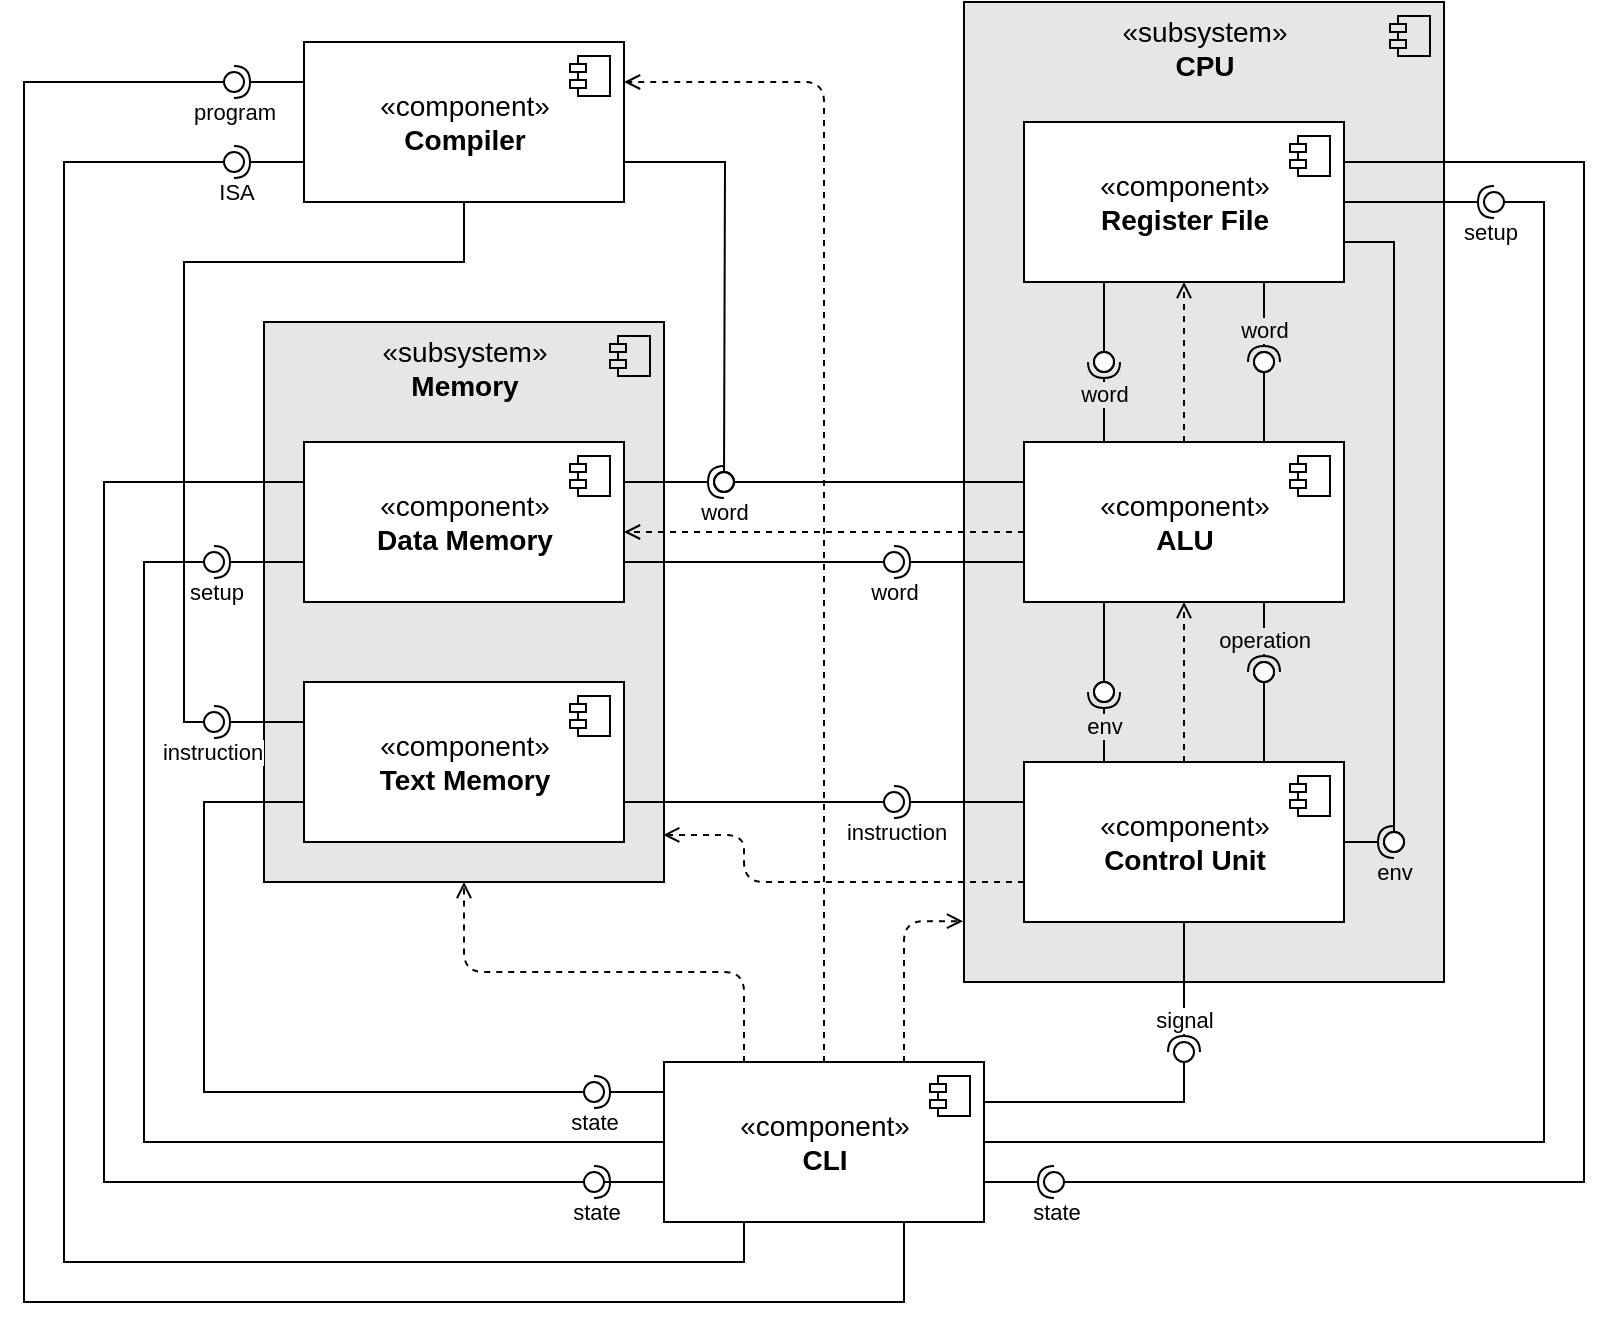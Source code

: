 <mxfile version="24.4.0" type="device">
  <diagram name="Página-1" id="GR3zeygupvoxrYtm1hRJ">
    <mxGraphModel dx="1765" dy="622" grid="1" gridSize="10" guides="1" tooltips="1" connect="1" arrows="1" fold="1" page="0" pageScale="1" pageWidth="827" pageHeight="1169" math="0" shadow="0">
      <root>
        <mxCell id="0" />
        <mxCell id="1" parent="0" />
        <mxCell id="Gp71nWd18dND1Q83QWXw-1" value="«subsystem»&lt;br style=&quot;font-size: 14px;&quot;&gt;&lt;b style=&quot;font-size: 14px;&quot;&gt;Memory&lt;/b&gt;" style="html=1;dropTarget=0;labelPosition=center;verticalLabelPosition=middle;align=center;verticalAlign=top;fontSize=14;fillColor=#E6E6E6;" parent="1" vertex="1">
          <mxGeometry x="-420" y="540" width="200" height="280" as="geometry" />
        </mxCell>
        <mxCell id="Gp71nWd18dND1Q83QWXw-2" value="" style="shape=module;jettyWidth=8;jettyHeight=4;fontSize=14;html=1;fillColor=none;" parent="Gp71nWd18dND1Q83QWXw-1" vertex="1">
          <mxGeometry x="1" width="20" height="20" relative="1" as="geometry">
            <mxPoint x="-27" y="7" as="offset" />
          </mxGeometry>
        </mxCell>
        <mxCell id="pKsOjxFZ4Rrx8PbKON6V-6" value="" style="rounded=0;orthogonalLoop=1;jettySize=auto;html=1;endArrow=oval;endFill=0;sketch=0;sourcePerimeterSpacing=0;targetPerimeterSpacing=0;endSize=10;exitX=0;exitY=0.5;exitDx=0;exitDy=0;edgeStyle=orthogonalEdgeStyle;" parent="1" source="Gp71nWd18dND1Q83QWXw-22" target="pKsOjxFZ4Rrx8PbKON6V-7" edge="1">
          <mxGeometry relative="1" as="geometry">
            <mxPoint x="-340" y="745" as="sourcePoint" />
            <Array as="points">
              <mxPoint x="-480" y="950" />
              <mxPoint x="-480" y="660" />
            </Array>
          </mxGeometry>
        </mxCell>
        <mxCell id="Gp71nWd18dND1Q83QWXw-7" value="«subsystem»&lt;br style=&quot;font-size: 14px;&quot;&gt;&lt;b style=&quot;font-size: 14px;&quot;&gt;CPU&lt;/b&gt;" style="html=1;dropTarget=0;labelPosition=center;verticalLabelPosition=middle;align=center;verticalAlign=top;fontSize=14;fillColor=#E6E6E6;" parent="1" vertex="1">
          <mxGeometry x="-70" y="380" width="240" height="490" as="geometry" />
        </mxCell>
        <mxCell id="Gp71nWd18dND1Q83QWXw-8" value="" style="shape=module;jettyWidth=8;jettyHeight=4;fontSize=14;html=1;fillColor=none;" parent="Gp71nWd18dND1Q83QWXw-7" vertex="1">
          <mxGeometry x="1" width="20" height="20" relative="1" as="geometry">
            <mxPoint x="-27" y="7" as="offset" />
          </mxGeometry>
        </mxCell>
        <mxCell id="eakKJGeporBGRb9YwunK-65" value="" style="endArrow=open;html=1;rounded=0;exitX=0;exitY=0.5;exitDx=0;exitDy=0;dashed=1;edgeStyle=orthogonalEdgeStyle;endFill=0;entryX=1;entryY=0.5;entryDx=0;entryDy=0;" parent="1" edge="1">
          <mxGeometry width="50" height="50" relative="1" as="geometry">
            <mxPoint x="-40" y="645" as="sourcePoint" />
            <mxPoint x="-240" y="645" as="targetPoint" />
            <Array as="points">
              <mxPoint x="-180" y="645" />
              <mxPoint x="-180" y="645" />
            </Array>
          </mxGeometry>
        </mxCell>
        <mxCell id="k6IjrDj9pO7xthxX3fzf-53" value="" style="rounded=0;orthogonalLoop=1;jettySize=auto;html=1;endArrow=halfCircle;endFill=0;endSize=6;strokeWidth=1;sketch=0;fontSize=12;exitX=0;exitY=0.25;exitDx=0;exitDy=0;edgeStyle=orthogonalEdgeStyle;" parent="1" source="Gp71nWd18dND1Q83QWXw-22" target="k6IjrDj9pO7xthxX3fzf-24" edge="1">
          <mxGeometry relative="1" as="geometry">
            <mxPoint x="-285" y="665" as="sourcePoint" />
            <Array as="points">
              <mxPoint x="-220" y="925" />
            </Array>
          </mxGeometry>
        </mxCell>
        <mxCell id="eakKJGeporBGRb9YwunK-41" value="state" style="edgeLabel;html=1;align=center;verticalAlign=top;resizable=0;points=[];spacing=4;" parent="k6IjrDj9pO7xthxX3fzf-53" vertex="1" connectable="0">
          <mxGeometry x="-0.137" y="1" relative="1" as="geometry">
            <mxPoint x="-23" y="-1" as="offset" />
          </mxGeometry>
        </mxCell>
        <mxCell id="k6IjrDj9pO7xthxX3fzf-15" value="" style="rounded=0;orthogonalLoop=1;jettySize=auto;html=1;endArrow=halfCircle;endFill=0;endSize=6;strokeWidth=1;sketch=0;fontSize=12;curved=1;exitX=0.25;exitY=0;exitDx=0;exitDy=0;entryX=0.641;entryY=0.796;entryDx=0;entryDy=0;entryPerimeter=0;" parent="1" source="Gp71nWd18dND1Q83QWXw-9" target="k6IjrDj9pO7xthxX3fzf-16" edge="1">
          <mxGeometry relative="1" as="geometry">
            <mxPoint x="135" y="835" as="sourcePoint" />
          </mxGeometry>
        </mxCell>
        <mxCell id="eakKJGeporBGRb9YwunK-29" value="word" style="edgeLabel;html=1;align=center;verticalAlign=top;resizable=0;points=[];spacing=5;labelBackgroundColor=#E6E6E6;" parent="k6IjrDj9pO7xthxX3fzf-15" vertex="1" connectable="0">
          <mxGeometry x="-0.2" y="-1" relative="1" as="geometry">
            <mxPoint x="-1" y="-24" as="offset" />
          </mxGeometry>
        </mxCell>
        <mxCell id="Gp71nWd18dND1Q83QWXw-3" value="«component»&lt;br style=&quot;font-size: 14px;&quot;&gt;&lt;b style=&quot;font-size: 14px;&quot;&gt;Text Memory&lt;/b&gt;" style="html=1;dropTarget=0;fontSize=14;" parent="1" vertex="1">
          <mxGeometry x="-400" y="720" width="160" height="80" as="geometry" />
        </mxCell>
        <mxCell id="Gp71nWd18dND1Q83QWXw-4" value="" style="shape=module;jettyWidth=8;jettyHeight=4;fontSize=14;html=1;" parent="Gp71nWd18dND1Q83QWXw-3" vertex="1">
          <mxGeometry x="1" width="20" height="20" relative="1" as="geometry">
            <mxPoint x="-27" y="7" as="offset" />
          </mxGeometry>
        </mxCell>
        <mxCell id="Gp71nWd18dND1Q83QWXw-5" value="«component»&lt;br style=&quot;font-size: 14px;&quot;&gt;&lt;b style=&quot;font-size: 14px;&quot;&gt;Data Memory&lt;/b&gt;" style="html=1;dropTarget=0;fontSize=14;" parent="1" vertex="1">
          <mxGeometry x="-400" y="600" width="160" height="80" as="geometry" />
        </mxCell>
        <mxCell id="Gp71nWd18dND1Q83QWXw-6" value="" style="shape=module;jettyWidth=8;jettyHeight=4;fontSize=14;html=1;" parent="Gp71nWd18dND1Q83QWXw-5" vertex="1">
          <mxGeometry x="1" width="20" height="20" relative="1" as="geometry">
            <mxPoint x="-27" y="7" as="offset" />
          </mxGeometry>
        </mxCell>
        <mxCell id="Gp71nWd18dND1Q83QWXw-9" value="«component»&lt;br style=&quot;font-size: 14px;&quot;&gt;&lt;b style=&quot;font-size: 14px;&quot;&gt;ALU&lt;/b&gt;" style="html=1;dropTarget=0;fontSize=14;" parent="1" vertex="1">
          <mxGeometry x="-40" y="600" width="160" height="80" as="geometry" />
        </mxCell>
        <mxCell id="Gp71nWd18dND1Q83QWXw-10" value="" style="shape=module;jettyWidth=8;jettyHeight=4;fontSize=14;html=1;" parent="Gp71nWd18dND1Q83QWXw-9" vertex="1">
          <mxGeometry x="1" width="20" height="20" relative="1" as="geometry">
            <mxPoint x="-27" y="7" as="offset" />
          </mxGeometry>
        </mxCell>
        <mxCell id="Gp71nWd18dND1Q83QWXw-11" value="«component»&lt;br style=&quot;font-size: 14px;&quot;&gt;&lt;b style=&quot;font-size: 14px;&quot;&gt;Control Unit&lt;/b&gt;" style="html=1;dropTarget=0;fontSize=14;" parent="1" vertex="1">
          <mxGeometry x="-40" y="760" width="160" height="80" as="geometry" />
        </mxCell>
        <mxCell id="Gp71nWd18dND1Q83QWXw-12" value="" style="shape=module;jettyWidth=8;jettyHeight=4;fontSize=14;html=1;" parent="Gp71nWd18dND1Q83QWXw-11" vertex="1">
          <mxGeometry x="1" width="20" height="20" relative="1" as="geometry">
            <mxPoint x="-27" y="7" as="offset" />
          </mxGeometry>
        </mxCell>
        <mxCell id="Gp71nWd18dND1Q83QWXw-13" value="«component»&lt;br style=&quot;font-size: 14px;&quot;&gt;&lt;b style=&quot;font-size: 14px;&quot;&gt;Register File&lt;/b&gt;" style="html=1;dropTarget=0;fontSize=14;" parent="1" vertex="1">
          <mxGeometry x="-40" y="440" width="160" height="80" as="geometry" />
        </mxCell>
        <mxCell id="Gp71nWd18dND1Q83QWXw-14" value="" style="shape=module;jettyWidth=8;jettyHeight=4;fontSize=14;html=1;" parent="Gp71nWd18dND1Q83QWXw-13" vertex="1">
          <mxGeometry x="1" width="20" height="20" relative="1" as="geometry">
            <mxPoint x="-27" y="7" as="offset" />
          </mxGeometry>
        </mxCell>
        <mxCell id="Gp71nWd18dND1Q83QWXw-20" value="" style="rounded=0;orthogonalLoop=1;jettySize=auto;html=1;endArrow=oval;endFill=0;sketch=0;sourcePerimeterSpacing=0;targetPerimeterSpacing=0;endSize=10;fontSize=14;entryX=0.765;entryY=0.908;entryDx=0;entryDy=0;entryPerimeter=0;exitX=1;exitY=0.75;exitDx=0;exitDy=0;" parent="1" source="Gp71nWd18dND1Q83QWXw-3" target="k6IjrDj9pO7xthxX3fzf-28" edge="1">
          <mxGeometry relative="1" as="geometry">
            <mxPoint x="-240" y="780" as="sourcePoint" />
            <mxPoint x="-160" y="750" as="targetPoint" />
            <Array as="points" />
          </mxGeometry>
        </mxCell>
        <mxCell id="Gp71nWd18dND1Q83QWXw-27" value="instruction" style="edgeLabel;html=1;align=center;verticalAlign=top;resizable=0;points=[];spacing=4;" parent="Gp71nWd18dND1Q83QWXw-20" vertex="1" connectable="0">
          <mxGeometry x="0.606" relative="1" as="geometry">
            <mxPoint x="27" as="offset" />
          </mxGeometry>
        </mxCell>
        <mxCell id="Gp71nWd18dND1Q83QWXw-21" value="" style="ellipse;whiteSpace=wrap;html=1;align=center;aspect=fixed;fillColor=none;strokeColor=none;resizable=0;perimeter=centerPerimeter;rotatable=0;allowArrows=0;points=[];outlineConnect=1;fontSize=14;" parent="1" vertex="1">
          <mxGeometry x="-155" y="870" width="10" height="10" as="geometry" />
        </mxCell>
        <mxCell id="Gp71nWd18dND1Q83QWXw-22" value="«component»&lt;br style=&quot;font-size: 14px;&quot;&gt;&lt;b style=&quot;font-size: 14px;&quot;&gt;CLI&lt;/b&gt;" style="html=1;dropTarget=0;fontSize=14;" parent="1" vertex="1">
          <mxGeometry x="-220" y="910" width="160" height="80" as="geometry" />
        </mxCell>
        <mxCell id="Gp71nWd18dND1Q83QWXw-23" value="" style="shape=module;jettyWidth=8;jettyHeight=4;fontSize=14;html=1;" parent="Gp71nWd18dND1Q83QWXw-22" vertex="1">
          <mxGeometry x="1" width="20" height="20" relative="1" as="geometry">
            <mxPoint x="-27" y="7" as="offset" />
          </mxGeometry>
        </mxCell>
        <mxCell id="Gp71nWd18dND1Q83QWXw-24" value="«component»&lt;br style=&quot;font-size: 14px;&quot;&gt;&lt;b style=&quot;font-size: 14px;&quot;&gt;Compiler&lt;/b&gt;" style="html=1;dropTarget=0;fontSize=14;" parent="1" vertex="1">
          <mxGeometry x="-400" y="400" width="160" height="80" as="geometry" />
        </mxCell>
        <mxCell id="Gp71nWd18dND1Q83QWXw-25" value="" style="shape=module;jettyWidth=8;jettyHeight=4;fontSize=14;html=1;" parent="Gp71nWd18dND1Q83QWXw-24" vertex="1">
          <mxGeometry x="1" width="20" height="20" relative="1" as="geometry">
            <mxPoint x="-27" y="7" as="offset" />
          </mxGeometry>
        </mxCell>
        <mxCell id="Gp71nWd18dND1Q83QWXw-26" value="" style="rounded=0;orthogonalLoop=1;jettySize=auto;html=1;endArrow=oval;endFill=0;sketch=0;sourcePerimeterSpacing=0;targetPerimeterSpacing=0;endSize=10;exitX=0;exitY=0.75;exitDx=0;exitDy=0;fontSize=14;entryX=0.264;entryY=0.174;entryDx=0;entryDy=0;entryPerimeter=0;edgeStyle=orthogonalEdgeStyle;" parent="1" source="Gp71nWd18dND1Q83QWXw-3" target="k6IjrDj9pO7xthxX3fzf-24" edge="1">
          <mxGeometry relative="1" as="geometry">
            <mxPoint x="-250" y="740" as="sourcePoint" />
            <mxPoint x="-300" y="860" as="targetPoint" />
            <Array as="points">
              <mxPoint x="-450" y="780" />
              <mxPoint x="-450" y="925" />
            </Array>
          </mxGeometry>
        </mxCell>
        <mxCell id="Gp71nWd18dND1Q83QWXw-34" value="" style="ellipse;whiteSpace=wrap;html=1;align=center;aspect=fixed;fillColor=none;strokeColor=none;resizable=0;perimeter=centerPerimeter;rotatable=0;allowArrows=0;points=[];outlineConnect=1;" parent="1" vertex="1">
          <mxGeometry x="-100" y="680" width="10" height="10" as="geometry" />
        </mxCell>
        <mxCell id="Gp71nWd18dND1Q83QWXw-38" value="" style="ellipse;whiteSpace=wrap;html=1;align=center;aspect=fixed;fillColor=none;strokeColor=none;resizable=0;perimeter=centerPerimeter;rotatable=0;allowArrows=0;points=[];outlineConnect=1;" parent="1" vertex="1">
          <mxGeometry x="-310" y="810" width="10" height="10" as="geometry" />
        </mxCell>
        <mxCell id="k6IjrDj9pO7xthxX3fzf-1" value="" style="rounded=0;orthogonalLoop=1;jettySize=auto;html=1;endArrow=oval;endFill=0;sketch=0;sourcePerimeterSpacing=0;targetPerimeterSpacing=0;endSize=10;exitX=0.25;exitY=1;exitDx=0;exitDy=0;fontSize=14;" parent="1" source="Gp71nWd18dND1Q83QWXw-13" target="k6IjrDj9pO7xthxX3fzf-16" edge="1">
          <mxGeometry relative="1" as="geometry">
            <mxPoint x="130" y="860" as="sourcePoint" />
            <mxPoint x="220" y="860" as="targetPoint" />
            <Array as="points" />
          </mxGeometry>
        </mxCell>
        <mxCell id="k6IjrDj9pO7xthxX3fzf-8" value="" style="ellipse;whiteSpace=wrap;html=1;align=center;aspect=fixed;fillColor=none;strokeColor=none;resizable=0;perimeter=centerPerimeter;rotatable=0;allowArrows=0;points=[];outlineConnect=1;" parent="1" vertex="1">
          <mxGeometry x="70" y="780" width="10" height="10" as="geometry" />
        </mxCell>
        <mxCell id="k6IjrDj9pO7xthxX3fzf-10" value="" style="ellipse;whiteSpace=wrap;html=1;align=center;aspect=fixed;fillColor=none;strokeColor=none;resizable=0;perimeter=centerPerimeter;rotatable=0;allowArrows=0;points=[];outlineConnect=1;" parent="1" vertex="1">
          <mxGeometry x="70" y="830" width="10" height="10" as="geometry" />
        </mxCell>
        <mxCell id="k6IjrDj9pO7xthxX3fzf-16" value="" style="ellipse;whiteSpace=wrap;html=1;align=center;aspect=fixed;fillColor=default;strokeColor=default;resizable=0;perimeter=centerPerimeter;rotatable=0;allowArrows=0;points=[];outlineConnect=1;" parent="1" vertex="1">
          <mxGeometry x="-5" y="555" width="10" height="10" as="geometry" />
        </mxCell>
        <mxCell id="k6IjrDj9pO7xthxX3fzf-20" value="" style="ellipse;whiteSpace=wrap;html=1;align=center;aspect=fixed;fillColor=none;strokeColor=none;resizable=0;perimeter=centerPerimeter;rotatable=0;allowArrows=0;points=[];outlineConnect=1;" parent="1" vertex="1">
          <mxGeometry x="-140" y="615" width="10" height="10" as="geometry" />
        </mxCell>
        <mxCell id="k6IjrDj9pO7xthxX3fzf-24" value="" style="ellipse;whiteSpace=wrap;html=1;align=center;aspect=fixed;fillColor=none;strokeColor=none;resizable=0;perimeter=centerPerimeter;rotatable=0;allowArrows=0;points=[];outlineConnect=1;" parent="1" vertex="1">
          <mxGeometry x="-260" y="920" width="10" height="10" as="geometry" />
        </mxCell>
        <mxCell id="k6IjrDj9pO7xthxX3fzf-27" value="" style="rounded=0;orthogonalLoop=1;jettySize=auto;html=1;endArrow=halfCircle;endFill=0;endSize=6;strokeWidth=1;sketch=0;fontSize=12;curved=1;exitX=0;exitY=0.25;exitDx=0;exitDy=0;" parent="1" source="Gp71nWd18dND1Q83QWXw-11" target="k6IjrDj9pO7xthxX3fzf-28" edge="1">
          <mxGeometry relative="1" as="geometry">
            <mxPoint x="-95" y="735" as="sourcePoint" />
          </mxGeometry>
        </mxCell>
        <mxCell id="k6IjrDj9pO7xthxX3fzf-28" value="" style="ellipse;whiteSpace=wrap;html=1;align=center;aspect=fixed;fillColor=none;strokeColor=none;resizable=0;perimeter=centerPerimeter;rotatable=0;allowArrows=0;points=[];outlineConnect=1;" parent="1" vertex="1">
          <mxGeometry x="-110" y="775" width="10" height="10" as="geometry" />
        </mxCell>
        <mxCell id="k6IjrDj9pO7xthxX3fzf-30" value="" style="ellipse;whiteSpace=wrap;html=1;align=center;aspect=fixed;fillColor=none;strokeColor=none;resizable=0;perimeter=centerPerimeter;rotatable=0;allowArrows=0;points=[];outlineConnect=1;" parent="1" vertex="1">
          <mxGeometry x="-120" y="655" width="10" height="10" as="geometry" />
        </mxCell>
        <mxCell id="k6IjrDj9pO7xthxX3fzf-37" value="" style="rounded=0;orthogonalLoop=1;jettySize=auto;html=1;endArrow=halfCircle;endFill=0;endSize=6;strokeWidth=1;sketch=0;exitX=0.5;exitY=1;exitDx=0;exitDy=0;" parent="1" source="Gp71nWd18dND1Q83QWXw-11" target="k6IjrDj9pO7xthxX3fzf-39" edge="1">
          <mxGeometry relative="1" as="geometry">
            <mxPoint x="90" y="980" as="sourcePoint" />
            <Array as="points" />
          </mxGeometry>
        </mxCell>
        <mxCell id="eakKJGeporBGRb9YwunK-40" value="signal" style="edgeLabel;html=1;align=center;verticalAlign=bottom;resizable=0;points=[];spacing=10;" parent="k6IjrDj9pO7xthxX3fzf-37" vertex="1" connectable="0">
          <mxGeometry x="0.326" y="-1" relative="1" as="geometry">
            <mxPoint x="1" y="22" as="offset" />
          </mxGeometry>
        </mxCell>
        <mxCell id="k6IjrDj9pO7xthxX3fzf-38" value="" style="rounded=0;orthogonalLoop=1;jettySize=auto;html=1;endArrow=oval;endFill=0;sketch=0;sourcePerimeterSpacing=0;targetPerimeterSpacing=0;endSize=10;exitX=1;exitY=0.25;exitDx=0;exitDy=0;" parent="1" source="Gp71nWd18dND1Q83QWXw-22" target="k6IjrDj9pO7xthxX3fzf-39" edge="1">
          <mxGeometry relative="1" as="geometry">
            <mxPoint x="-60" y="845" as="sourcePoint" />
            <Array as="points">
              <mxPoint x="40" y="930" />
            </Array>
          </mxGeometry>
        </mxCell>
        <mxCell id="k6IjrDj9pO7xthxX3fzf-39" value="" style="ellipse;whiteSpace=wrap;html=1;align=center;aspect=fixed;fillColor=none;strokeColor=none;resizable=0;perimeter=centerPerimeter;rotatable=0;allowArrows=0;points=[];outlineConnect=1;" parent="1" vertex="1">
          <mxGeometry x="35" y="900" width="10" height="10" as="geometry" />
        </mxCell>
        <mxCell id="k6IjrDj9pO7xthxX3fzf-41" value="" style="rounded=0;orthogonalLoop=1;jettySize=auto;html=1;endArrow=halfCircle;endFill=0;endSize=6;strokeWidth=1;sketch=0;edgeStyle=orthogonalEdgeStyle;exitX=1;exitY=0.75;exitDx=0;exitDy=0;" parent="1" source="Gp71nWd18dND1Q83QWXw-22" target="k6IjrDj9pO7xthxX3fzf-43" edge="1">
          <mxGeometry relative="1" as="geometry">
            <mxPoint x="-10" y="970" as="sourcePoint" />
            <Array as="points">
              <mxPoint x="-50" y="970" />
              <mxPoint x="-50" y="970" />
            </Array>
          </mxGeometry>
        </mxCell>
        <mxCell id="eakKJGeporBGRb9YwunK-38" value="state" style="edgeLabel;html=1;align=center;verticalAlign=top;resizable=0;points=[];spacing=4;" parent="k6IjrDj9pO7xthxX3fzf-41" vertex="1" connectable="0">
          <mxGeometry x="-0.106" y="1" relative="1" as="geometry">
            <mxPoint x="20" y="1" as="offset" />
          </mxGeometry>
        </mxCell>
        <mxCell id="k6IjrDj9pO7xthxX3fzf-42" value="" style="rounded=0;orthogonalLoop=1;jettySize=auto;html=1;endArrow=oval;endFill=0;sketch=0;sourcePerimeterSpacing=0;targetPerimeterSpacing=0;endSize=10;exitX=1;exitY=0.25;exitDx=0;exitDy=0;edgeStyle=orthogonalEdgeStyle;" parent="1" source="Gp71nWd18dND1Q83QWXw-13" target="k6IjrDj9pO7xthxX3fzf-43" edge="1">
          <mxGeometry relative="1" as="geometry">
            <mxPoint x="-60" y="585" as="sourcePoint" />
            <Array as="points">
              <mxPoint x="240" y="460" />
              <mxPoint x="240" y="970" />
            </Array>
          </mxGeometry>
        </mxCell>
        <mxCell id="k6IjrDj9pO7xthxX3fzf-43" value="" style="ellipse;whiteSpace=wrap;html=1;align=center;aspect=fixed;fillColor=none;strokeColor=none;resizable=0;perimeter=centerPerimeter;rotatable=0;allowArrows=0;points=[];outlineConnect=1;" parent="1" vertex="1">
          <mxGeometry x="-30" y="965" width="10" height="10" as="geometry" />
        </mxCell>
        <mxCell id="k6IjrDj9pO7xthxX3fzf-45" value="" style="rounded=0;orthogonalLoop=1;jettySize=auto;html=1;endArrow=oval;endFill=0;sketch=0;sourcePerimeterSpacing=0;targetPerimeterSpacing=0;endSize=10;exitX=0;exitY=0.25;exitDx=0;exitDy=0;fontSize=14;edgeStyle=orthogonalEdgeStyle;" parent="1" source="Gp71nWd18dND1Q83QWXw-5" target="k6IjrDj9pO7xthxX3fzf-52" edge="1">
          <mxGeometry relative="1" as="geometry">
            <mxPoint x="-405" y="625" as="sourcePoint" />
            <mxPoint x="-460" y="620" as="targetPoint" />
            <Array as="points">
              <mxPoint x="-500" y="620" />
              <mxPoint x="-500" y="970" />
            </Array>
          </mxGeometry>
        </mxCell>
        <mxCell id="k6IjrDj9pO7xthxX3fzf-48" value="" style="ellipse;whiteSpace=wrap;html=1;align=center;aspect=fixed;fillColor=none;strokeColor=none;resizable=0;perimeter=centerPerimeter;rotatable=0;allowArrows=0;points=[];outlineConnect=1;" parent="1" vertex="1">
          <mxGeometry x="-260" y="610" width="10" height="10" as="geometry" />
        </mxCell>
        <mxCell id="k6IjrDj9pO7xthxX3fzf-51" value="" style="rounded=0;orthogonalLoop=1;jettySize=auto;html=1;endArrow=halfCircle;endFill=0;endSize=6;strokeWidth=1;sketch=0;fontSize=12;exitX=0;exitY=0.75;exitDx=0;exitDy=0;edgeStyle=orthogonalEdgeStyle;" parent="1" source="Gp71nWd18dND1Q83QWXw-22" target="k6IjrDj9pO7xthxX3fzf-52" edge="1">
          <mxGeometry relative="1" as="geometry">
            <mxPoint x="-215" y="655" as="sourcePoint" />
            <Array as="points">
              <mxPoint x="-250" y="970" />
              <mxPoint x="-250" y="970" />
            </Array>
          </mxGeometry>
        </mxCell>
        <mxCell id="eakKJGeporBGRb9YwunK-42" value="state" style="edgeLabel;html=1;align=center;verticalAlign=top;resizable=0;points=[];spacing=4;" parent="k6IjrDj9pO7xthxX3fzf-51" vertex="1" connectable="0">
          <mxGeometry x="0.127" y="1" relative="1" as="geometry">
            <mxPoint x="-15" y="-1" as="offset" />
          </mxGeometry>
        </mxCell>
        <mxCell id="k6IjrDj9pO7xthxX3fzf-52" value="" style="ellipse;whiteSpace=wrap;html=1;align=center;aspect=fixed;fillColor=none;strokeColor=none;resizable=0;perimeter=centerPerimeter;rotatable=0;allowArrows=0;points=[];outlineConnect=1;" parent="1" vertex="1">
          <mxGeometry x="-260" y="965" width="10" height="10" as="geometry" />
        </mxCell>
        <mxCell id="k6IjrDj9pO7xthxX3fzf-54" value="" style="ellipse;whiteSpace=wrap;html=1;align=center;aspect=fixed;fillColor=none;strokeColor=none;resizable=0;perimeter=centerPerimeter;rotatable=0;allowArrows=0;points=[];outlineConnect=1;" parent="1" vertex="1">
          <mxGeometry x="-475" y="735" width="10" height="10" as="geometry" />
        </mxCell>
        <mxCell id="eakKJGeporBGRb9YwunK-1" value="" style="rounded=0;orthogonalLoop=1;jettySize=auto;html=1;endArrow=halfCircle;endFill=0;endSize=6;strokeWidth=1;sketch=0;fontSize=12;curved=1;exitX=1;exitY=0.25;exitDx=0;exitDy=0;" parent="1" source="Gp71nWd18dND1Q83QWXw-5" edge="1">
          <mxGeometry relative="1" as="geometry">
            <mxPoint x="-145" y="635" as="sourcePoint" />
            <mxPoint x="-190" y="620" as="targetPoint" />
          </mxGeometry>
        </mxCell>
        <mxCell id="eakKJGeporBGRb9YwunK-43" value="word" style="edgeLabel;html=1;align=center;verticalAlign=top;resizable=0;points=[];spacing=4;" parent="eakKJGeporBGRb9YwunK-1" vertex="1" connectable="0">
          <mxGeometry x="0.286" y="1" relative="1" as="geometry">
            <mxPoint x="18" y="1" as="offset" />
          </mxGeometry>
        </mxCell>
        <mxCell id="eakKJGeporBGRb9YwunK-5" value="" style="rounded=0;orthogonalLoop=1;jettySize=auto;html=1;endArrow=oval;endFill=0;sketch=0;sourcePerimeterSpacing=0;targetPerimeterSpacing=0;endSize=10;fontSize=14;exitX=0;exitY=0.25;exitDx=0;exitDy=0;" parent="1" source="Gp71nWd18dND1Q83QWXw-9" edge="1">
          <mxGeometry relative="1" as="geometry">
            <mxPoint x="-190" y="580" as="sourcePoint" />
            <mxPoint x="-190" y="620" as="targetPoint" />
            <Array as="points" />
          </mxGeometry>
        </mxCell>
        <mxCell id="eakKJGeporBGRb9YwunK-2" value="" style="ellipse;whiteSpace=wrap;html=1;align=center;aspect=fixed;fillColor=none;strokeColor=none;resizable=0;perimeter=centerPerimeter;rotatable=0;allowArrows=0;points=[];outlineConnect=1;" parent="1" vertex="1">
          <mxGeometry x="-155" y="615" width="10" height="10" as="geometry" />
        </mxCell>
        <mxCell id="eakKJGeporBGRb9YwunK-9" value="" style="rounded=0;orthogonalLoop=1;jettySize=auto;html=1;endArrow=oval;endFill=0;sketch=0;sourcePerimeterSpacing=0;targetPerimeterSpacing=0;endSize=10;exitX=1;exitY=0.75;exitDx=0;exitDy=0;edgeStyle=orthogonalEdgeStyle;" parent="1" source="Gp71nWd18dND1Q83QWXw-24" edge="1">
          <mxGeometry relative="1" as="geometry">
            <mxPoint x="-190" y="535" as="sourcePoint" />
            <mxPoint x="-190" y="620" as="targetPoint" />
          </mxGeometry>
        </mxCell>
        <mxCell id="eakKJGeporBGRb9YwunK-11" value="" style="rounded=0;orthogonalLoop=1;jettySize=auto;html=1;endArrow=halfCircle;endFill=0;endSize=6;strokeWidth=1;sketch=0;fontSize=12;curved=1;exitX=0;exitY=0.25;exitDx=0;exitDy=0;" parent="1" source="Gp71nWd18dND1Q83QWXw-3" target="eakKJGeporBGRb9YwunK-15" edge="1">
          <mxGeometry relative="1" as="geometry">
            <mxPoint x="-265" y="715" as="sourcePoint" />
          </mxGeometry>
        </mxCell>
        <mxCell id="eakKJGeporBGRb9YwunK-17" value="instruction" style="edgeLabel;html=1;align=center;verticalAlign=top;resizable=0;points=[];spacing=0;spacingTop=4;spacingRight=1;" parent="eakKJGeporBGRb9YwunK-11" vertex="1" connectable="0">
          <mxGeometry x="0.17" relative="1" as="geometry">
            <mxPoint x="-19" as="offset" />
          </mxGeometry>
        </mxCell>
        <mxCell id="eakKJGeporBGRb9YwunK-12" value="" style="ellipse;whiteSpace=wrap;html=1;align=center;aspect=fixed;fillColor=none;strokeColor=none;resizable=0;perimeter=centerPerimeter;rotatable=0;allowArrows=0;points=[];outlineConnect=1;" parent="1" vertex="1">
          <mxGeometry x="-465" y="735" width="10" height="10" as="geometry" />
        </mxCell>
        <mxCell id="eakKJGeporBGRb9YwunK-14" value="" style="rounded=0;orthogonalLoop=1;jettySize=auto;html=1;endArrow=oval;endFill=0;sketch=0;sourcePerimeterSpacing=0;targetPerimeterSpacing=0;endSize=10;exitX=0.5;exitY=1;exitDx=0;exitDy=0;edgeStyle=orthogonalEdgeStyle;" parent="1" source="Gp71nWd18dND1Q83QWXw-24" target="eakKJGeporBGRb9YwunK-15" edge="1">
          <mxGeometry relative="1" as="geometry">
            <mxPoint x="-150" y="585" as="sourcePoint" />
            <Array as="points">
              <mxPoint x="-320" y="510" />
              <mxPoint x="-460" y="510" />
              <mxPoint x="-460" y="740" />
            </Array>
          </mxGeometry>
        </mxCell>
        <mxCell id="eakKJGeporBGRb9YwunK-15" value="" style="ellipse;whiteSpace=wrap;html=1;align=center;aspect=fixed;fillColor=none;strokeColor=none;resizable=0;perimeter=centerPerimeter;rotatable=0;allowArrows=0;points=[];outlineConnect=1;" parent="1" vertex="1">
          <mxGeometry x="-450" y="735" width="10" height="10" as="geometry" />
        </mxCell>
        <mxCell id="eakKJGeporBGRb9YwunK-21" value="" style="ellipse;whiteSpace=wrap;html=1;align=center;aspect=fixed;fillColor=none;strokeColor=none;resizable=0;perimeter=centerPerimeter;rotatable=0;allowArrows=0;points=[];outlineConnect=1;" parent="1" vertex="1">
          <mxGeometry x="-120" y="720" width="10" height="10" as="geometry" />
        </mxCell>
        <mxCell id="eakKJGeporBGRb9YwunK-22" value="" style="rounded=0;orthogonalLoop=1;jettySize=auto;html=1;endArrow=halfCircle;endFill=0;endSize=6;strokeWidth=1;sketch=0;exitX=0;exitY=0.75;exitDx=0;exitDy=0;" parent="1" source="Gp71nWd18dND1Q83QWXw-9" target="eakKJGeporBGRb9YwunK-24" edge="1">
          <mxGeometry relative="1" as="geometry">
            <mxPoint x="-60" y="695" as="sourcePoint" />
          </mxGeometry>
        </mxCell>
        <mxCell id="eakKJGeporBGRb9YwunK-26" value="word" style="edgeLabel;html=1;align=center;verticalAlign=top;resizable=0;points=[];spacing=4;" parent="eakKJGeporBGRb9YwunK-22" vertex="1" connectable="0">
          <mxGeometry x="0.289" y="-1" relative="1" as="geometry">
            <mxPoint x="-23" y="1" as="offset" />
          </mxGeometry>
        </mxCell>
        <mxCell id="eakKJGeporBGRb9YwunK-23" value="" style="rounded=0;orthogonalLoop=1;jettySize=auto;html=1;endArrow=oval;endFill=0;sketch=0;sourcePerimeterSpacing=0;targetPerimeterSpacing=0;endSize=10;exitX=1;exitY=0.75;exitDx=0;exitDy=0;" parent="1" source="Gp71nWd18dND1Q83QWXw-5" target="eakKJGeporBGRb9YwunK-24" edge="1">
          <mxGeometry relative="1" as="geometry">
            <mxPoint x="-190" y="680" as="sourcePoint" />
          </mxGeometry>
        </mxCell>
        <mxCell id="eakKJGeporBGRb9YwunK-24" value="" style="ellipse;whiteSpace=wrap;html=1;align=center;aspect=fixed;fillColor=none;strokeColor=none;resizable=0;perimeter=centerPerimeter;rotatable=0;allowArrows=0;points=[];outlineConnect=1;" parent="1" vertex="1">
          <mxGeometry x="-110" y="655" width="10" height="10" as="geometry" />
        </mxCell>
        <mxCell id="eakKJGeporBGRb9YwunK-30" value="" style="rounded=0;orthogonalLoop=1;jettySize=auto;html=1;endArrow=halfCircle;endFill=0;endSize=6;strokeWidth=1;sketch=0;exitX=0.75;exitY=1;exitDx=0;exitDy=0;" parent="1" source="Gp71nWd18dND1Q83QWXw-13" target="eakKJGeporBGRb9YwunK-32" edge="1">
          <mxGeometry relative="1" as="geometry">
            <mxPoint x="50" y="565" as="sourcePoint" />
          </mxGeometry>
        </mxCell>
        <mxCell id="eakKJGeporBGRb9YwunK-33" value="word" style="edgeLabel;html=1;align=center;verticalAlign=bottom;resizable=0;points=[];spacing=10;labelBackgroundColor=#E6E6E6;" parent="eakKJGeporBGRb9YwunK-30" vertex="1" connectable="0">
          <mxGeometry x="0.105" relative="1" as="geometry">
            <mxPoint y="18" as="offset" />
          </mxGeometry>
        </mxCell>
        <mxCell id="eakKJGeporBGRb9YwunK-31" value="" style="rounded=0;orthogonalLoop=1;jettySize=auto;html=1;endArrow=oval;endFill=0;sketch=0;sourcePerimeterSpacing=0;targetPerimeterSpacing=0;endSize=10;exitX=0.75;exitY=0;exitDx=0;exitDy=0;" parent="1" source="Gp71nWd18dND1Q83QWXw-9" target="eakKJGeporBGRb9YwunK-32" edge="1">
          <mxGeometry relative="1" as="geometry">
            <mxPoint x="10" y="565" as="sourcePoint" />
          </mxGeometry>
        </mxCell>
        <mxCell id="eakKJGeporBGRb9YwunK-32" value="" style="ellipse;whiteSpace=wrap;html=1;align=center;aspect=fixed;fillColor=default;strokeColor=default;resizable=0;perimeter=centerPerimeter;rotatable=0;allowArrows=0;points=[];outlineConnect=1;" parent="1" vertex="1">
          <mxGeometry x="75" y="555" width="10" height="10" as="geometry" />
        </mxCell>
        <mxCell id="eakKJGeporBGRb9YwunK-34" value="" style="rounded=0;orthogonalLoop=1;jettySize=auto;html=1;endArrow=halfCircle;endFill=0;endSize=6;strokeWidth=1;sketch=0;exitX=0.75;exitY=1;exitDx=0;exitDy=0;" parent="1" source="Gp71nWd18dND1Q83QWXw-9" target="eakKJGeporBGRb9YwunK-36" edge="1">
          <mxGeometry relative="1" as="geometry">
            <mxPoint y="665" as="sourcePoint" />
          </mxGeometry>
        </mxCell>
        <mxCell id="eakKJGeporBGRb9YwunK-37" value="operation" style="edgeLabel;html=1;align=center;verticalAlign=bottom;resizable=0;points=[];spacing=10;labelBackgroundColor=#E6E6E6;" parent="eakKJGeporBGRb9YwunK-34" vertex="1" connectable="0">
          <mxGeometry x="0.074" y="-1" relative="1" as="geometry">
            <mxPoint x="1" y="16" as="offset" />
          </mxGeometry>
        </mxCell>
        <mxCell id="eakKJGeporBGRb9YwunK-35" value="" style="rounded=0;orthogonalLoop=1;jettySize=auto;html=1;endArrow=oval;endFill=0;sketch=0;sourcePerimeterSpacing=0;targetPerimeterSpacing=0;endSize=10;exitX=0.75;exitY=0;exitDx=0;exitDy=0;" parent="1" source="Gp71nWd18dND1Q83QWXw-11" target="eakKJGeporBGRb9YwunK-36" edge="1">
          <mxGeometry relative="1" as="geometry">
            <mxPoint x="-40" y="665" as="sourcePoint" />
          </mxGeometry>
        </mxCell>
        <mxCell id="eakKJGeporBGRb9YwunK-36" value="" style="ellipse;whiteSpace=wrap;html=1;align=center;aspect=fixed;fillColor=default;strokeColor=default;resizable=0;perimeter=centerPerimeter;rotatable=0;allowArrows=0;points=[];outlineConnect=1;" parent="1" vertex="1">
          <mxGeometry x="75" y="710" width="10" height="10" as="geometry" />
        </mxCell>
        <mxCell id="eakKJGeporBGRb9YwunK-45" value="" style="ellipse;whiteSpace=wrap;html=1;align=center;aspect=fixed;fillColor=none;strokeColor=none;resizable=0;perimeter=centerPerimeter;rotatable=0;allowArrows=0;points=[];outlineConnect=1;" parent="1" vertex="1">
          <mxGeometry x="-360" y="540" width="10" height="10" as="geometry" />
        </mxCell>
        <mxCell id="eakKJGeporBGRb9YwunK-46" value="" style="rounded=0;orthogonalLoop=1;jettySize=auto;html=1;endArrow=halfCircle;endFill=0;endSize=6;strokeWidth=1;sketch=0;exitX=0;exitY=0.75;exitDx=0;exitDy=0;" parent="1" source="Gp71nWd18dND1Q83QWXw-24" target="eakKJGeporBGRb9YwunK-48" edge="1">
          <mxGeometry relative="1" as="geometry">
            <mxPoint x="-330" y="545" as="sourcePoint" />
          </mxGeometry>
        </mxCell>
        <mxCell id="eakKJGeporBGRb9YwunK-53" value="ISA" style="edgeLabel;html=1;align=center;verticalAlign=top;resizable=0;points=[];spacing=4;" parent="eakKJGeporBGRb9YwunK-46" vertex="1" connectable="0">
          <mxGeometry x="-0.162" relative="1" as="geometry">
            <mxPoint x="-20" as="offset" />
          </mxGeometry>
        </mxCell>
        <mxCell id="eakKJGeporBGRb9YwunK-47" value="" style="rounded=0;orthogonalLoop=1;jettySize=auto;html=1;endArrow=oval;endFill=0;sketch=0;sourcePerimeterSpacing=0;targetPerimeterSpacing=0;endSize=10;exitX=0.25;exitY=1;exitDx=0;exitDy=0;edgeStyle=orthogonalEdgeStyle;" parent="1" source="Gp71nWd18dND1Q83QWXw-22" target="eakKJGeporBGRb9YwunK-48" edge="1">
          <mxGeometry relative="1" as="geometry">
            <mxPoint x="-500" y="430" as="sourcePoint" />
            <Array as="points">
              <mxPoint x="-180" y="1010" />
              <mxPoint x="-520" y="1010" />
              <mxPoint x="-520" y="460" />
            </Array>
          </mxGeometry>
        </mxCell>
        <mxCell id="eakKJGeporBGRb9YwunK-48" value="" style="ellipse;whiteSpace=wrap;html=1;align=center;aspect=fixed;fillColor=none;strokeColor=none;resizable=0;perimeter=centerPerimeter;rotatable=0;allowArrows=0;points=[];outlineConnect=1;" parent="1" vertex="1">
          <mxGeometry x="-440" y="455" width="10" height="10" as="geometry" />
        </mxCell>
        <mxCell id="eakKJGeporBGRb9YwunK-49" value="" style="rounded=0;orthogonalLoop=1;jettySize=auto;html=1;endArrow=halfCircle;endFill=0;endSize=6;strokeWidth=1;sketch=0;exitX=0;exitY=0.25;exitDx=0;exitDy=0;" parent="1" source="Gp71nWd18dND1Q83QWXw-24" target="eakKJGeporBGRb9YwunK-51" edge="1">
          <mxGeometry relative="1" as="geometry">
            <mxPoint x="-370" y="525" as="sourcePoint" />
          </mxGeometry>
        </mxCell>
        <mxCell id="eakKJGeporBGRb9YwunK-52" value="program" style="edgeLabel;html=1;align=center;verticalAlign=top;resizable=0;points=[];spacing=4;" parent="eakKJGeporBGRb9YwunK-49" vertex="1" connectable="0">
          <mxGeometry x="0.074" y="-1" relative="1" as="geometry">
            <mxPoint x="-16" y="1" as="offset" />
          </mxGeometry>
        </mxCell>
        <mxCell id="eakKJGeporBGRb9YwunK-50" value="" style="rounded=0;orthogonalLoop=1;jettySize=auto;html=1;endArrow=oval;endFill=0;sketch=0;sourcePerimeterSpacing=0;targetPerimeterSpacing=0;endSize=10;exitX=0.75;exitY=1;exitDx=0;exitDy=0;edgeStyle=orthogonalEdgeStyle;" parent="1" source="Gp71nWd18dND1Q83QWXw-22" target="eakKJGeporBGRb9YwunK-51" edge="1">
          <mxGeometry relative="1" as="geometry">
            <mxPoint x="-410" y="525" as="sourcePoint" />
            <Array as="points">
              <mxPoint x="-100" y="1030" />
              <mxPoint x="-540" y="1030" />
              <mxPoint x="-540" y="420" />
            </Array>
          </mxGeometry>
        </mxCell>
        <mxCell id="eakKJGeporBGRb9YwunK-51" value="" style="ellipse;whiteSpace=wrap;html=1;align=center;aspect=fixed;fillColor=none;strokeColor=none;resizable=0;perimeter=centerPerimeter;rotatable=0;allowArrows=0;points=[];outlineConnect=1;" parent="1" vertex="1">
          <mxGeometry x="-440" y="415" width="10" height="10" as="geometry" />
        </mxCell>
        <mxCell id="eakKJGeporBGRb9YwunK-57" value="" style="endArrow=open;html=1;rounded=1;exitX=0.75;exitY=0;exitDx=0;exitDy=0;entryX=-0.002;entryY=0.938;entryDx=0;entryDy=0;dashed=1;edgeStyle=orthogonalEdgeStyle;endFill=0;entryPerimeter=0;curved=0;" parent="1" source="Gp71nWd18dND1Q83QWXw-22" target="Gp71nWd18dND1Q83QWXw-7" edge="1">
          <mxGeometry width="50" height="50" relative="1" as="geometry">
            <mxPoint x="280" y="830" as="sourcePoint" />
            <mxPoint x="290" y="890" as="targetPoint" />
          </mxGeometry>
        </mxCell>
        <mxCell id="eakKJGeporBGRb9YwunK-59" value="" style="endArrow=open;html=1;rounded=1;exitX=0.25;exitY=0;exitDx=0;exitDy=0;entryX=0.5;entryY=1;entryDx=0;entryDy=0;dashed=1;edgeStyle=orthogonalEdgeStyle;endFill=0;curved=0;" parent="1" source="Gp71nWd18dND1Q83QWXw-22" target="Gp71nWd18dND1Q83QWXw-1" edge="1">
          <mxGeometry width="50" height="50" relative="1" as="geometry">
            <mxPoint x="-90" y="920" as="sourcePoint" />
            <mxPoint x="-60" y="850" as="targetPoint" />
          </mxGeometry>
        </mxCell>
        <mxCell id="eakKJGeporBGRb9YwunK-60" value="" style="endArrow=open;html=1;rounded=1;exitX=0;exitY=0.75;exitDx=0;exitDy=0;entryX=0.998;entryY=0.916;entryDx=0;entryDy=0;dashed=1;edgeStyle=orthogonalEdgeStyle;endFill=0;entryPerimeter=0;curved=0;" parent="1" source="Gp71nWd18dND1Q83QWXw-11" target="Gp71nWd18dND1Q83QWXw-1" edge="1">
          <mxGeometry width="50" height="50" relative="1" as="geometry">
            <mxPoint x="-170" y="920" as="sourcePoint" />
            <mxPoint x="-310" y="830" as="targetPoint" />
            <Array as="points">
              <mxPoint x="-180" y="820" />
              <mxPoint x="-180" y="796" />
            </Array>
          </mxGeometry>
        </mxCell>
        <mxCell id="eakKJGeporBGRb9YwunK-64" value="" style="endArrow=open;html=1;rounded=1;exitX=0.5;exitY=0;exitDx=0;exitDy=0;entryX=1;entryY=0.25;entryDx=0;entryDy=0;dashed=1;edgeStyle=orthogonalEdgeStyle;endFill=0;curved=0;" parent="1" source="Gp71nWd18dND1Q83QWXw-22" target="Gp71nWd18dND1Q83QWXw-24" edge="1">
          <mxGeometry width="50" height="50" relative="1" as="geometry">
            <mxPoint x="-61" y="729" as="sourcePoint" />
            <mxPoint x="-209" y="728" as="targetPoint" />
            <Array as="points">
              <mxPoint x="-140" y="420" />
            </Array>
          </mxGeometry>
        </mxCell>
        <mxCell id="pKsOjxFZ4Rrx8PbKON6V-1" value="" style="rounded=0;orthogonalLoop=1;jettySize=auto;html=1;endArrow=halfCircle;endFill=0;endSize=6;strokeWidth=1;sketch=0;exitX=1;exitY=0.5;exitDx=0;exitDy=0;" parent="1" source="Gp71nWd18dND1Q83QWXw-13" target="pKsOjxFZ4Rrx8PbKON6V-3" edge="1">
          <mxGeometry relative="1" as="geometry">
            <mxPoint x="190" y="430" as="sourcePoint" />
          </mxGeometry>
        </mxCell>
        <mxCell id="pKsOjxFZ4Rrx8PbKON6V-4" value="setup" style="edgeLabel;html=1;align=center;verticalAlign=top;resizable=0;points=[];spacing=4;" parent="pKsOjxFZ4Rrx8PbKON6V-1" vertex="1" connectable="0">
          <mxGeometry x="0.553" relative="1" as="geometry">
            <mxPoint x="15" as="offset" />
          </mxGeometry>
        </mxCell>
        <mxCell id="pKsOjxFZ4Rrx8PbKON6V-2" value="" style="rounded=0;orthogonalLoop=1;jettySize=auto;html=1;endArrow=oval;endFill=0;sketch=0;sourcePerimeterSpacing=0;targetPerimeterSpacing=0;endSize=10;edgeStyle=orthogonalEdgeStyle;exitX=1;exitY=0.5;exitDx=0;exitDy=0;" parent="1" source="Gp71nWd18dND1Q83QWXw-22" target="pKsOjxFZ4Rrx8PbKON6V-3" edge="1">
          <mxGeometry relative="1" as="geometry">
            <mxPoint x="20" y="1020" as="sourcePoint" />
            <Array as="points">
              <mxPoint x="220" y="950" />
              <mxPoint x="220" y="480" />
            </Array>
          </mxGeometry>
        </mxCell>
        <mxCell id="pKsOjxFZ4Rrx8PbKON6V-3" value="" style="ellipse;whiteSpace=wrap;html=1;align=center;aspect=fixed;fillColor=none;strokeColor=none;resizable=0;perimeter=centerPerimeter;rotatable=0;allowArrows=0;points=[];outlineConnect=1;" parent="1" vertex="1">
          <mxGeometry x="190" y="475" width="10" height="10" as="geometry" />
        </mxCell>
        <mxCell id="pKsOjxFZ4Rrx8PbKON6V-5" value="" style="rounded=0;orthogonalLoop=1;jettySize=auto;html=1;endArrow=halfCircle;endFill=0;endSize=6;strokeWidth=1;sketch=0;exitX=0;exitY=0.75;exitDx=0;exitDy=0;" parent="1" source="Gp71nWd18dND1Q83QWXw-5" target="pKsOjxFZ4Rrx8PbKON6V-7" edge="1">
          <mxGeometry relative="1" as="geometry">
            <mxPoint x="-300" y="745" as="sourcePoint" />
          </mxGeometry>
        </mxCell>
        <mxCell id="pKsOjxFZ4Rrx8PbKON6V-8" value="setup" style="edgeLabel;html=1;align=center;verticalAlign=top;resizable=0;points=[];spacing=4;" parent="pKsOjxFZ4Rrx8PbKON6V-5" vertex="1" connectable="0">
          <mxGeometry x="0.276" relative="1" as="geometry">
            <mxPoint x="-16" as="offset" />
          </mxGeometry>
        </mxCell>
        <mxCell id="pKsOjxFZ4Rrx8PbKON6V-7" value="" style="ellipse;whiteSpace=wrap;html=1;align=center;aspect=fixed;fillColor=none;strokeColor=none;resizable=0;perimeter=centerPerimeter;rotatable=0;allowArrows=0;points=[];outlineConnect=1;" parent="1" vertex="1">
          <mxGeometry x="-450" y="655" width="10" height="10" as="geometry" />
        </mxCell>
        <mxCell id="pKsOjxFZ4Rrx8PbKON6V-10" value="" style="endArrow=open;html=1;rounded=0;dashed=1;edgeStyle=orthogonalEdgeStyle;endFill=0;entryX=0.5;entryY=1;entryDx=0;entryDy=0;exitX=0.5;exitY=0;exitDx=0;exitDy=0;" parent="1" source="Gp71nWd18dND1Q83QWXw-9" target="Gp71nWd18dND1Q83QWXw-13" edge="1">
          <mxGeometry width="50" height="50" relative="1" as="geometry">
            <mxPoint x="160" y="650" as="sourcePoint" />
            <mxPoint x="130" y="510" as="targetPoint" />
            <Array as="points">
              <mxPoint x="40" y="570" />
              <mxPoint x="40" y="570" />
            </Array>
          </mxGeometry>
        </mxCell>
        <mxCell id="pKsOjxFZ4Rrx8PbKON6V-11" value="" style="endArrow=open;html=1;rounded=0;dashed=1;edgeStyle=orthogonalEdgeStyle;endFill=0;entryX=0.5;entryY=1;entryDx=0;entryDy=0;exitX=0.5;exitY=0;exitDx=0;exitDy=0;" parent="1" source="Gp71nWd18dND1Q83QWXw-11" target="Gp71nWd18dND1Q83QWXw-9" edge="1">
          <mxGeometry width="50" height="50" relative="1" as="geometry">
            <mxPoint x="200" y="830" as="sourcePoint" />
            <mxPoint x="200" y="740" as="targetPoint" />
            <Array as="points">
              <mxPoint x="40" y="720" />
              <mxPoint x="40" y="720" />
            </Array>
          </mxGeometry>
        </mxCell>
        <mxCell id="GRUeSjwJlt0s4vSgQ8qf-1" value="" style="rounded=0;orthogonalLoop=1;jettySize=auto;html=1;endArrow=halfCircle;endFill=0;endSize=6;strokeWidth=1;sketch=0;exitX=0.25;exitY=0;exitDx=0;exitDy=0;" parent="1" source="Gp71nWd18dND1Q83QWXw-11" target="GRUeSjwJlt0s4vSgQ8qf-3" edge="1">
          <mxGeometry relative="1" as="geometry">
            <mxPoint x="-10" y="735" as="sourcePoint" />
          </mxGeometry>
        </mxCell>
        <mxCell id="GRUeSjwJlt0s4vSgQ8qf-4" value="env" style="edgeLabel;html=1;align=center;verticalAlign=top;resizable=0;points=[];spacing=5;labelBackgroundColor=#E6E6E6;" parent="GRUeSjwJlt0s4vSgQ8qf-1" vertex="1" connectable="0">
          <mxGeometry x="0.069" relative="1" as="geometry">
            <mxPoint y="-16" as="offset" />
          </mxGeometry>
        </mxCell>
        <mxCell id="GRUeSjwJlt0s4vSgQ8qf-2" value="" style="rounded=0;orthogonalLoop=1;jettySize=auto;html=1;endArrow=oval;endFill=0;sketch=0;sourcePerimeterSpacing=0;targetPerimeterSpacing=0;endSize=10;exitX=0.25;exitY=1;exitDx=0;exitDy=0;" parent="1" source="Gp71nWd18dND1Q83QWXw-9" target="GRUeSjwJlt0s4vSgQ8qf-3" edge="1">
          <mxGeometry relative="1" as="geometry">
            <mxPoint x="-50" y="735" as="sourcePoint" />
          </mxGeometry>
        </mxCell>
        <mxCell id="GRUeSjwJlt0s4vSgQ8qf-3" value="" style="ellipse;whiteSpace=wrap;html=1;align=center;aspect=fixed;fillColor=default;strokeColor=default;resizable=0;perimeter=centerPerimeter;rotatable=0;allowArrows=0;points=[];outlineConnect=1;" parent="1" vertex="1">
          <mxGeometry x="-5" y="720" width="10" height="10" as="geometry" />
        </mxCell>
        <mxCell id="GRUeSjwJlt0s4vSgQ8qf-5" value="" style="rounded=0;orthogonalLoop=1;jettySize=auto;html=1;endArrow=halfCircle;endFill=0;endSize=6;strokeWidth=1;sketch=0;exitX=1;exitY=0.5;exitDx=0;exitDy=0;" parent="1" source="Gp71nWd18dND1Q83QWXw-11" target="GRUeSjwJlt0s4vSgQ8qf-7" edge="1">
          <mxGeometry relative="1" as="geometry">
            <mxPoint x="20" y="745" as="sourcePoint" />
          </mxGeometry>
        </mxCell>
        <mxCell id="GRUeSjwJlt0s4vSgQ8qf-8" value="env" style="edgeLabel;html=1;align=center;verticalAlign=top;resizable=0;points=[];spacing=4;labelBackgroundColor=#E6E6E6;" parent="GRUeSjwJlt0s4vSgQ8qf-5" vertex="1" connectable="0">
          <mxGeometry x="-0.158" y="-1" relative="1" as="geometry">
            <mxPoint x="14" y="-1" as="offset" />
          </mxGeometry>
        </mxCell>
        <mxCell id="GRUeSjwJlt0s4vSgQ8qf-6" value="" style="rounded=0;orthogonalLoop=1;jettySize=auto;html=1;endArrow=oval;endFill=0;sketch=0;sourcePerimeterSpacing=0;targetPerimeterSpacing=0;endSize=10;exitX=1;exitY=0.75;exitDx=0;exitDy=0;edgeStyle=orthogonalEdgeStyle;" parent="1" source="Gp71nWd18dND1Q83QWXw-13" target="GRUeSjwJlt0s4vSgQ8qf-7" edge="1">
          <mxGeometry relative="1" as="geometry">
            <mxPoint x="-90" y="720" as="sourcePoint" />
          </mxGeometry>
        </mxCell>
        <mxCell id="GRUeSjwJlt0s4vSgQ8qf-7" value="" style="ellipse;whiteSpace=wrap;html=1;align=center;aspect=fixed;fillColor=default;strokeColor=default;resizable=0;perimeter=centerPerimeter;rotatable=0;allowArrows=0;points=[];outlineConnect=1;" parent="1" vertex="1">
          <mxGeometry x="140" y="795" width="10" height="10" as="geometry" />
        </mxCell>
      </root>
    </mxGraphModel>
  </diagram>
</mxfile>
